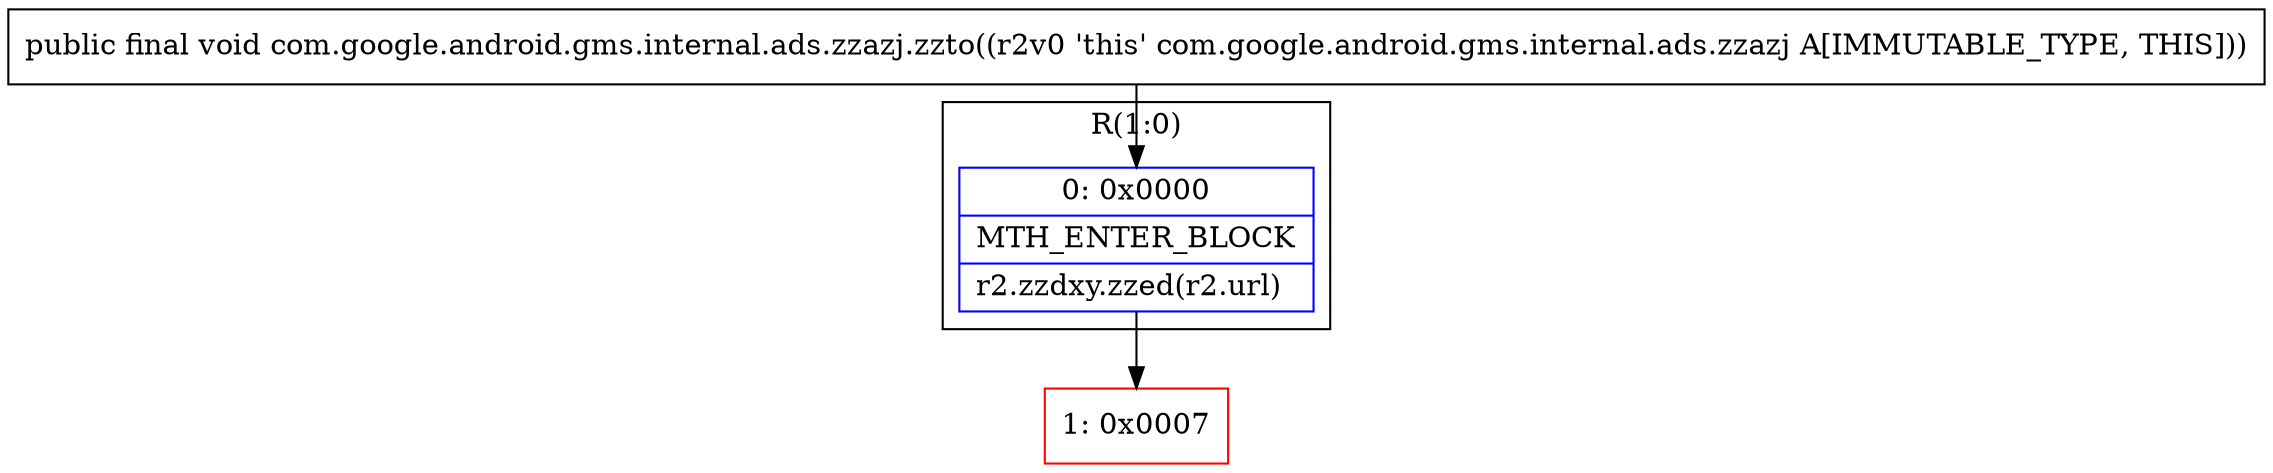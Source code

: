 digraph "CFG forcom.google.android.gms.internal.ads.zzazj.zzto()V" {
subgraph cluster_Region_1706001202 {
label = "R(1:0)";
node [shape=record,color=blue];
Node_0 [shape=record,label="{0\:\ 0x0000|MTH_ENTER_BLOCK\l|r2.zzdxy.zzed(r2.url)\l}"];
}
Node_1 [shape=record,color=red,label="{1\:\ 0x0007}"];
MethodNode[shape=record,label="{public final void com.google.android.gms.internal.ads.zzazj.zzto((r2v0 'this' com.google.android.gms.internal.ads.zzazj A[IMMUTABLE_TYPE, THIS])) }"];
MethodNode -> Node_0;
Node_0 -> Node_1;
}

